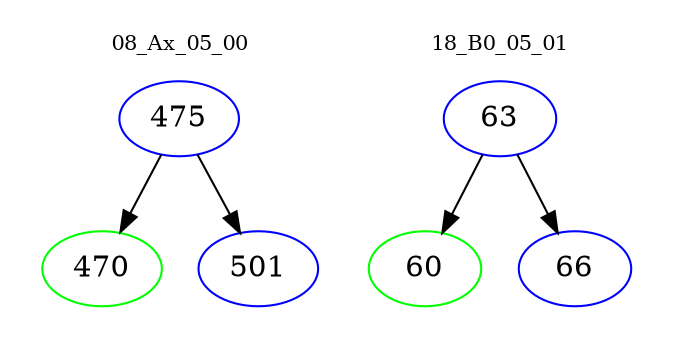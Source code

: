 digraph{
subgraph cluster_0 {
color = white
label = "08_Ax_05_00";
fontsize=10;
T0_475 [label="475", color="blue"]
T0_475 -> T0_470 [color="black"]
T0_470 [label="470", color="green"]
T0_475 -> T0_501 [color="black"]
T0_501 [label="501", color="blue"]
}
subgraph cluster_1 {
color = white
label = "18_B0_05_01";
fontsize=10;
T1_63 [label="63", color="blue"]
T1_63 -> T1_60 [color="black"]
T1_60 [label="60", color="green"]
T1_63 -> T1_66 [color="black"]
T1_66 [label="66", color="blue"]
}
}

